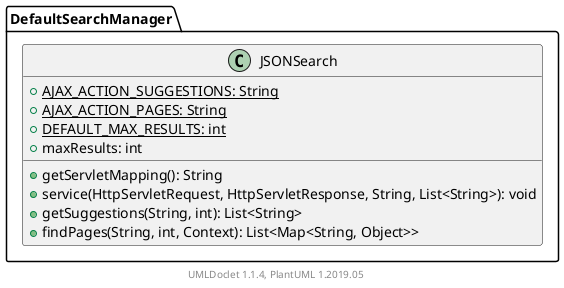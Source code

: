 @startuml

    class DefaultSearchManager.JSONSearch [[DefaultSearchManager.JSONSearch.html]] {
        {static} +AJAX_ACTION_SUGGESTIONS: String
        {static} +AJAX_ACTION_PAGES: String
        {static} +DEFAULT_MAX_RESULTS: int
        +maxResults: int
        +getServletMapping(): String
        +service(HttpServletRequest, HttpServletResponse, String, List<String>): void
        +getSuggestions(String, int): List<String>
        +findPages(String, int, Context): List<Map<String, Object>>
    }


    center footer UMLDoclet 1.1.4, PlantUML 1.2019.05
@enduml
